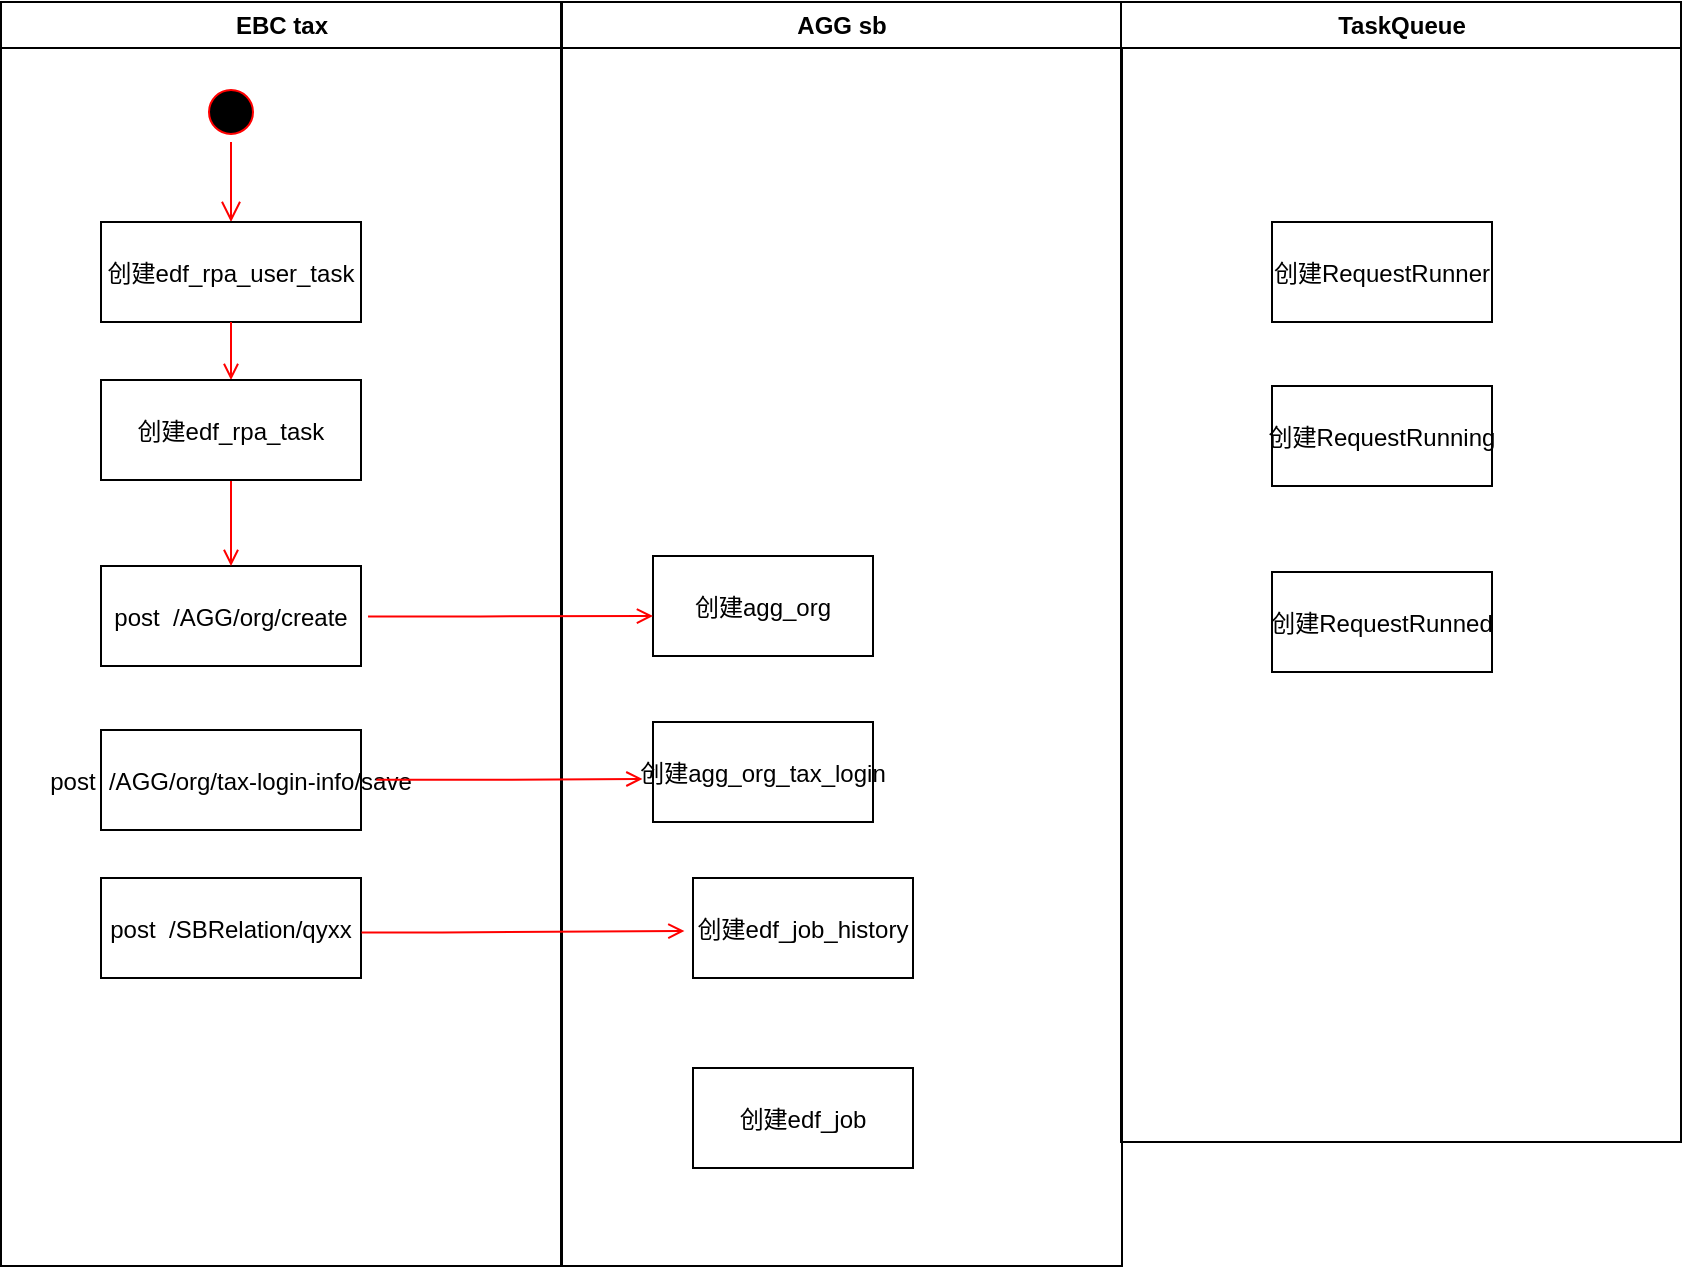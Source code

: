 <mxfile version="17.1.3" type="github">
  <diagram name="Page-1" id="e7e014a7-5840-1c2e-5031-d8a46d1fe8dd">
    <mxGraphModel dx="731" dy="428" grid="1" gridSize="10" guides="1" tooltips="1" connect="1" arrows="1" fold="1" page="1" pageScale="1" pageWidth="1169" pageHeight="826" background="none" math="0" shadow="0">
      <root>
        <mxCell id="0" />
        <mxCell id="1" parent="0" />
        <mxCell id="3" value="AGG sb" style="swimlane;whiteSpace=wrap" parent="1" vertex="1">
          <mxGeometry x="445" y="128" width="280" height="632" as="geometry" />
        </mxCell>
        <mxCell id="Q-DzYaxopEI5NaQJYfeh-48" value="创建agg_org" style="" parent="3" vertex="1">
          <mxGeometry x="45.5" y="277" width="110" height="50" as="geometry" />
        </mxCell>
        <mxCell id="Q-DzYaxopEI5NaQJYfeh-50" value="创建agg_org_tax_login" style="" parent="3" vertex="1">
          <mxGeometry x="45.5" y="360" width="110" height="50" as="geometry" />
        </mxCell>
        <mxCell id="15" value="创建edf_job_history" style="" parent="3" vertex="1">
          <mxGeometry x="65.5" y="438" width="110" height="50" as="geometry" />
        </mxCell>
        <mxCell id="16" value="创建edf_job" style="" parent="3" vertex="1">
          <mxGeometry x="65.5" y="533" width="110" height="50" as="geometry" />
        </mxCell>
        <mxCell id="2" value="EBC tax" style="swimlane;whiteSpace=wrap" parent="1" vertex="1">
          <mxGeometry x="164.5" y="128" width="280" height="632" as="geometry" />
        </mxCell>
        <mxCell id="5" value="" style="ellipse;shape=startState;fillColor=#000000;strokeColor=#ff0000;" parent="2" vertex="1">
          <mxGeometry x="100" y="40" width="30" height="30" as="geometry" />
        </mxCell>
        <mxCell id="6" value="" style="edgeStyle=elbowEdgeStyle;elbow=horizontal;verticalAlign=bottom;endArrow=open;endSize=8;strokeColor=#FF0000;endFill=1;rounded=0" parent="2" source="5" target="7" edge="1">
          <mxGeometry x="100" y="40" as="geometry">
            <mxPoint x="115" y="110" as="targetPoint" />
          </mxGeometry>
        </mxCell>
        <mxCell id="7" value="创建edf_rpa_user_task" style="" parent="2" vertex="1">
          <mxGeometry x="50" y="110" width="130" height="50" as="geometry" />
        </mxCell>
        <mxCell id="9" value="" style="endArrow=open;strokeColor=#FF0000;endFill=1;rounded=0" parent="2" source="7" target="8" edge="1">
          <mxGeometry relative="1" as="geometry" />
        </mxCell>
        <mxCell id="10" value="post  /AGG/org/create" style="" parent="2" vertex="1">
          <mxGeometry x="50" y="282" width="130" height="50" as="geometry" />
        </mxCell>
        <mxCell id="11" value="" style="endArrow=open;strokeColor=#FF0000;endFill=1;rounded=0" parent="2" source="8" target="10" edge="1">
          <mxGeometry relative="1" as="geometry" />
        </mxCell>
        <mxCell id="Q-DzYaxopEI5NaQJYfeh-45" value="post  /AGG/org/tax-login-info/save" style="" parent="2" vertex="1">
          <mxGeometry x="50" y="364" width="130" height="50" as="geometry" />
        </mxCell>
        <mxCell id="Q-DzYaxopEI5NaQJYfeh-46" value="post  /SBRelation/qyxx" style="" parent="2" vertex="1">
          <mxGeometry x="50" y="438" width="130" height="50" as="geometry" />
        </mxCell>
        <mxCell id="8" value="创建edf_rpa_task" style="" parent="2" vertex="1">
          <mxGeometry x="50" y="189" width="130" height="50" as="geometry" />
        </mxCell>
        <mxCell id="4" value="TaskQueue" style="swimlane;whiteSpace=wrap" parent="1" vertex="1">
          <mxGeometry x="724.5" y="128" width="280" height="570" as="geometry" />
        </mxCell>
        <mxCell id="Q-DzYaxopEI5NaQJYfeh-42" value="创建RequestRunner" style="" parent="4" vertex="1">
          <mxGeometry x="75.5" y="110" width="110" height="50" as="geometry" />
        </mxCell>
        <mxCell id="Q-DzYaxopEI5NaQJYfeh-43" value="创建RequestRunning" style="" parent="4" vertex="1">
          <mxGeometry x="75.5" y="192" width="110" height="50" as="geometry" />
        </mxCell>
        <mxCell id="Q-DzYaxopEI5NaQJYfeh-44" value="创建RequestRunned" style="" parent="4" vertex="1">
          <mxGeometry x="75.5" y="285" width="110" height="50" as="geometry" />
        </mxCell>
        <mxCell id="Q-DzYaxopEI5NaQJYfeh-41" value="" style="edgeStyle=elbowEdgeStyle;elbow=horizontal;strokeColor=#FF0000;endArrow=open;endFill=1;rounded=0;exitX=1.002;exitY=0.545;exitDx=0;exitDy=0;exitPerimeter=0;entryX=-0.039;entryY=0.53;entryDx=0;entryDy=0;entryPerimeter=0;" parent="1" source="Q-DzYaxopEI5NaQJYfeh-46" target="15" edge="1">
          <mxGeometry width="100" height="100" relative="1" as="geometry">
            <mxPoint x="334.5" y="480" as="sourcePoint" />
            <mxPoint x="420" y="510" as="targetPoint" />
            <Array as="points">
              <mxPoint x="385" y="570" />
            </Array>
          </mxGeometry>
        </mxCell>
        <mxCell id="Q-DzYaxopEI5NaQJYfeh-49" value="" style="edgeStyle=elbowEdgeStyle;elbow=horizontal;strokeColor=#FF0000;endArrow=open;endFill=1;rounded=0;exitX=1.027;exitY=0.504;exitDx=0;exitDy=0;exitPerimeter=0;entryX=0;entryY=0.6;entryDx=0;entryDy=0;entryPerimeter=0;" parent="1" source="10" target="Q-DzYaxopEI5NaQJYfeh-48" edge="1">
          <mxGeometry width="100" height="100" relative="1" as="geometry">
            <mxPoint x="354" y="472.25" as="sourcePoint" />
            <mxPoint x="584.28" y="340" as="targetPoint" />
            <Array as="points">
              <mxPoint x="404.28" y="415" />
            </Array>
          </mxGeometry>
        </mxCell>
        <mxCell id="Q-DzYaxopEI5NaQJYfeh-52" value="" style="edgeStyle=elbowEdgeStyle;elbow=horizontal;strokeColor=#FF0000;endArrow=open;endFill=1;rounded=0;exitX=1.059;exitY=0.497;exitDx=0;exitDy=0;exitPerimeter=0;entryX=-0.048;entryY=0.569;entryDx=0;entryDy=0;entryPerimeter=0;" parent="1" source="Q-DzYaxopEI5NaQJYfeh-45" target="Q-DzYaxopEI5NaQJYfeh-50" edge="1">
          <mxGeometry width="100" height="100" relative="1" as="geometry">
            <mxPoint x="347.47" y="488.2" as="sourcePoint" />
            <mxPoint x="500" y="280" as="targetPoint" />
            <Array as="points">
              <mxPoint x="420" y="510" />
            </Array>
          </mxGeometry>
        </mxCell>
      </root>
    </mxGraphModel>
  </diagram>
</mxfile>
